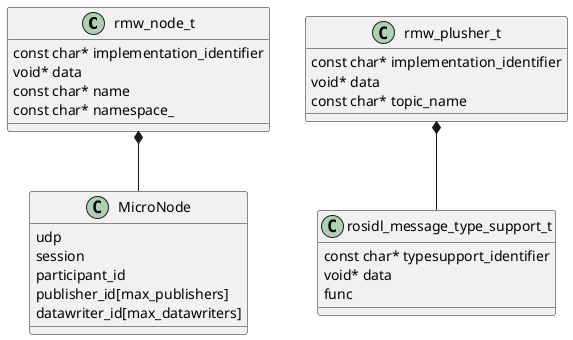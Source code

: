 @startuml

Class rmw_node_t
{
  const char* implementation_identifier
  void* data
  const char* name
  const char* namespace_
}

Class rmw_plusher_t
{
    const char* implementation_identifier
    void* data
    const char* topic_name    
}

Class rosidl_message_type_support_t
{
    const char* typesupport_identifier
    void* data
    func
}


Class MicroNode
{
    udp
    session
    participant_id
    publisher_id[max_publishers]
    datawriter_id[max_datawriters]
}

rmw_node_t *-- MicroNode
rmw_plusher_t *-- rosidl_message_type_support_t

@enduml

